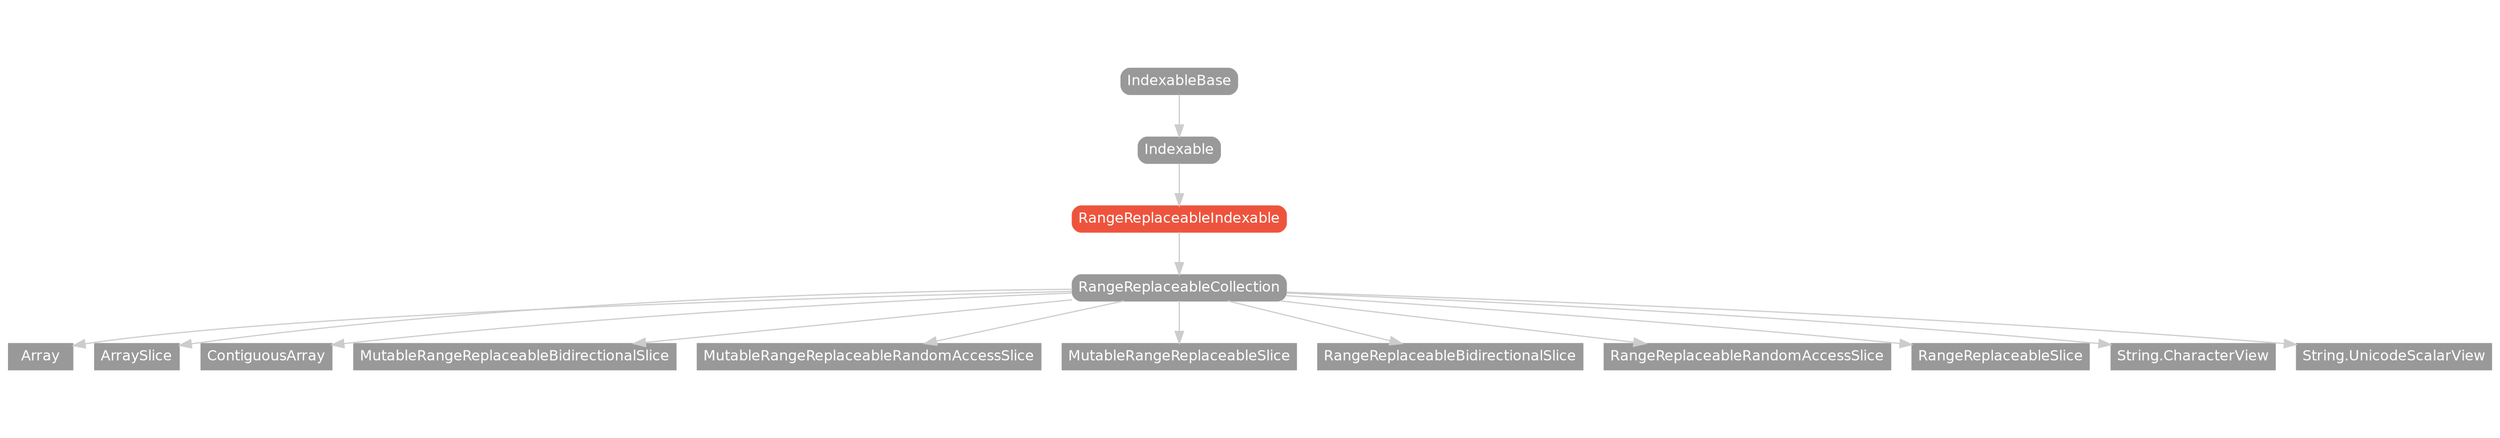 strict digraph "RangeReplaceableIndexable - Type Hierarchy - SwiftDoc.org" {
    pad="0.1,0.8"
    node [shape=box, style="filled,rounded", color="#999999", fillcolor="#999999", fontcolor=white, fontname=Helvetica, fontnames="Helvetica,sansserif", fontsize=12, margin="0.07,0.05", height="0.3"]
    edge [color="#cccccc"]
    "Array" [URL="/type/Array/hierarchy/", style=filled]
    "ArraySlice" [URL="/type/ArraySlice/hierarchy/", style=filled]
    "ContiguousArray" [URL="/type/ContiguousArray/hierarchy/", style=filled]
    "Indexable" [URL="/protocol/Indexable/hierarchy/"]
    "IndexableBase" [URL="/protocol/IndexableBase/hierarchy/"]
    "MutableRangeReplaceableBidirectionalSlice" [URL="/type/MutableRangeReplaceableBidirectionalSlice/hierarchy/", style=filled]
    "MutableRangeReplaceableRandomAccessSlice" [URL="/type/MutableRangeReplaceableRandomAccessSlice/hierarchy/", style=filled]
    "MutableRangeReplaceableSlice" [URL="/type/MutableRangeReplaceableSlice/hierarchy/", style=filled]
    "RangeReplaceableBidirectionalSlice" [URL="/type/RangeReplaceableBidirectionalSlice/hierarchy/", style=filled]
    "RangeReplaceableCollection" [URL="/protocol/RangeReplaceableCollection/hierarchy/"]
    "RangeReplaceableIndexable" [URL="/protocol/RangeReplaceableIndexable/", style="filled,rounded", fillcolor="#ee543d", color="#ee543d"]
    "RangeReplaceableRandomAccessSlice" [URL="/type/RangeReplaceableRandomAccessSlice/hierarchy/", style=filled]
    "RangeReplaceableSlice" [URL="/type/RangeReplaceableSlice/hierarchy/", style=filled]
    "String.CharacterView" [URL="/type/String.CharacterView/hierarchy/", style=filled]
    "String.UnicodeScalarView" [URL="/type/String.UnicodeScalarView/hierarchy/", style=filled]    "RangeReplaceableIndexable" -> "RangeReplaceableCollection"
    "RangeReplaceableCollection" -> "Array"
    "RangeReplaceableCollection" -> "ArraySlice"
    "RangeReplaceableCollection" -> "ContiguousArray"
    "RangeReplaceableCollection" -> "MutableRangeReplaceableBidirectionalSlice"
    "RangeReplaceableCollection" -> "MutableRangeReplaceableRandomAccessSlice"
    "RangeReplaceableCollection" -> "MutableRangeReplaceableSlice"
    "RangeReplaceableCollection" -> "RangeReplaceableBidirectionalSlice"
    "RangeReplaceableCollection" -> "RangeReplaceableRandomAccessSlice"
    "RangeReplaceableCollection" -> "RangeReplaceableSlice"
    "RangeReplaceableCollection" -> "String.CharacterView"
    "RangeReplaceableCollection" -> "String.UnicodeScalarView"
    "Indexable" -> "RangeReplaceableIndexable"
    "IndexableBase" -> "Indexable"
    subgraph Types {
        rank = max; "Array"; "ArraySlice"; "ContiguousArray"; "MutableRangeReplaceableBidirectionalSlice"; "MutableRangeReplaceableRandomAccessSlice"; "MutableRangeReplaceableSlice"; "RangeReplaceableBidirectionalSlice"; "RangeReplaceableRandomAccessSlice"; "RangeReplaceableSlice"; "String.CharacterView"; "String.UnicodeScalarView";
    }
}